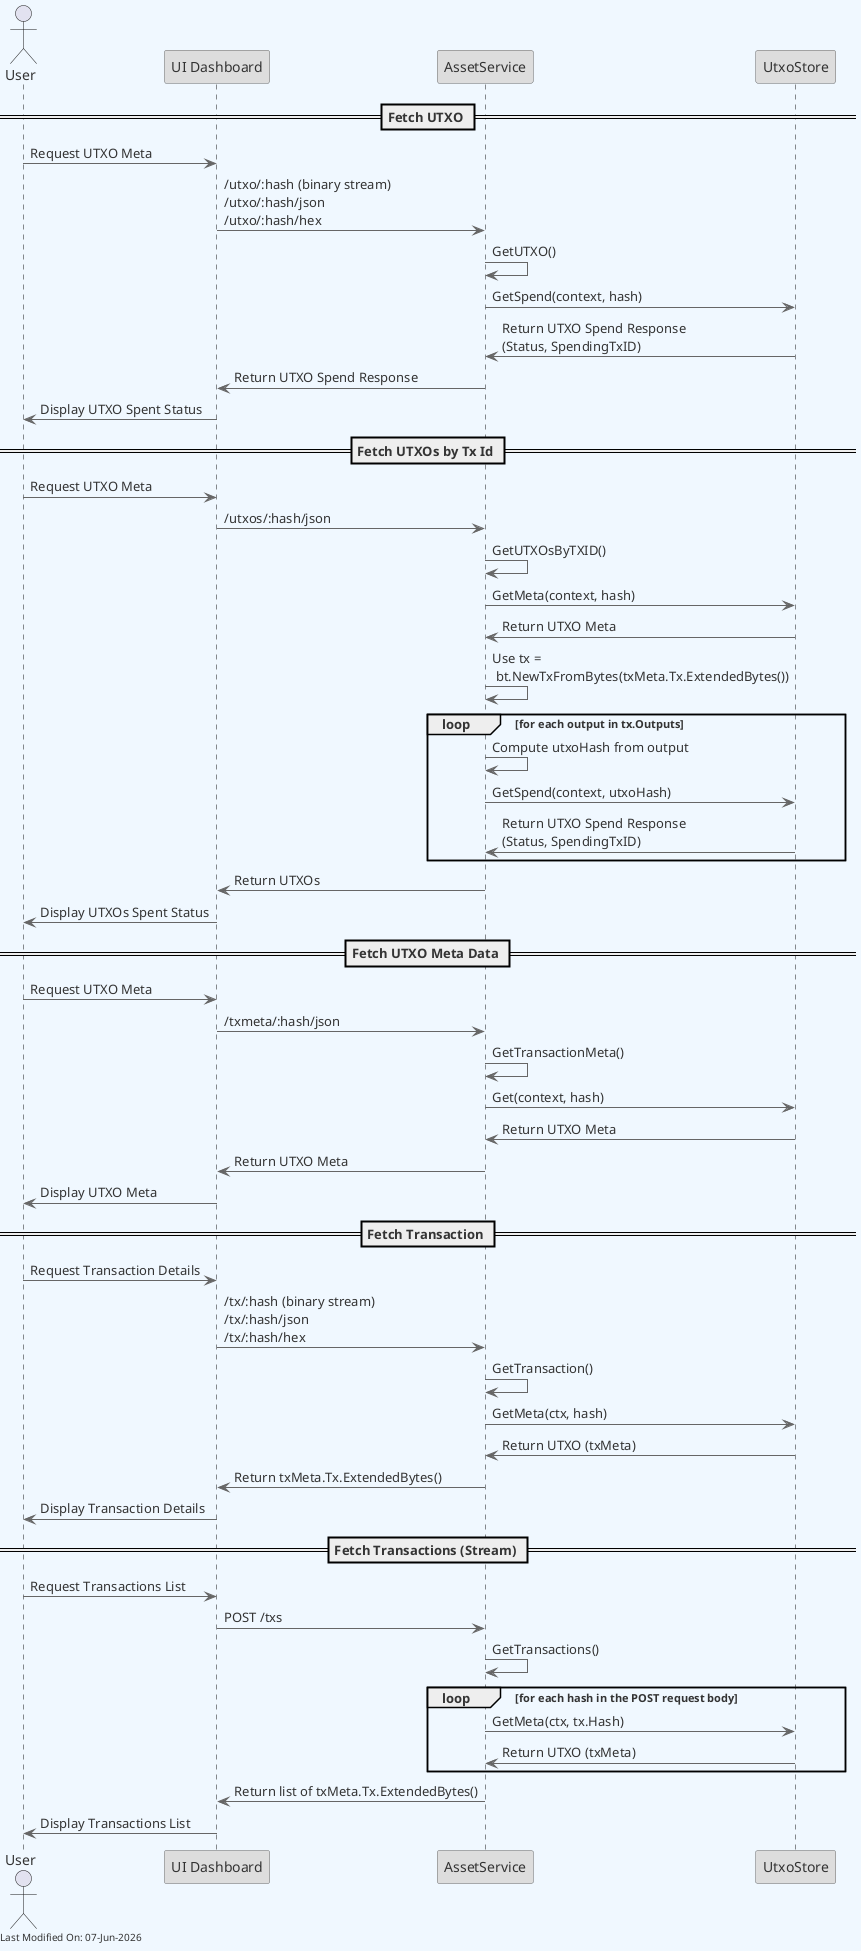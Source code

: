 @startuml
skinparam backgroundColor #F0F8FF
skinparam defaultFontColor #333333
skinparam arrowColor #666666

' Define borders for all elements
skinparam entity {
  BorderColor #666666
  BackgroundColor #DDDDDD
}

skinparam control {
  BorderColor #666666
  BackgroundColor #DDDDDD
}

skinparam participant {
  BorderColor #666666
  BackgroundColor #DDDDDD
}



actor User as "User"
participant "UI Dashboard" as UIDashboard
participant "AssetService" as AssetService
participant "UtxoStore" as UtxoStore

== Fetch UTXO ==
User -> UIDashboard: Request UTXO Meta
UIDashboard -> AssetService: /utxo/:hash (binary stream)\n/utxo/:hash/json\n/utxo/:hash/hex
AssetService -> AssetService: GetUTXO()
AssetService -> UtxoStore: GetSpend(context, hash)
UtxoStore -> AssetService: Return UTXO Spend Response\n(Status, SpendingTxID)
AssetService -> UIDashboard: Return UTXO Spend Response
UIDashboard -> User: Display UTXO Spent Status

== Fetch UTXOs by Tx Id ==
User -> UIDashboard: Request UTXO Meta
UIDashboard -> AssetService: /utxos/:hash/json
AssetService -> AssetService: GetUTXOsByTXID()
AssetService -> UtxoStore: GetMeta(context, hash)
UtxoStore -> AssetService: Return UTXO Meta

AssetService -> AssetService: Use tx =\n bt.NewTxFromBytes(txMeta.Tx.ExtendedBytes())

loop for each output in tx.Outputs
    AssetService -> "AssetService": Compute utxoHash from output
    AssetService -> UtxoStore: GetSpend(context, utxoHash)
    UtxoStore -> AssetService: Return UTXO Spend Response\n(Status, SpendingTxID)
end

AssetService -> UIDashboard: Return UTXOs
UIDashboard -> User: Display UTXOs Spent Status

== Fetch UTXO Meta Data ==
User -> UIDashboard: Request UTXO Meta
UIDashboard -> AssetService: /txmeta/:hash/json
AssetService -> AssetService: GetTransactionMeta()
AssetService -> UtxoStore: Get(context, hash)
UtxoStore -> AssetService: Return UTXO Meta
AssetService -> UIDashboard: Return UTXO Meta
UIDashboard -> User: Display UTXO Meta


== Fetch Transaction ==
User -> UIDashboard: Request Transaction Details
UIDashboard -> AssetService: /tx/:hash (binary stream)\n/tx/:hash/json\n/tx/:hash/hex
AssetService -> AssetService: GetTransaction()
AssetService -> UtxoStore: GetMeta(ctx, hash)
UtxoStore -> AssetService: Return UTXO (txMeta)
AssetService -> UIDashboard: Return txMeta.Tx.ExtendedBytes()
UIDashboard -> User: Display Transaction Details

== Fetch Transactions (Stream) ==
User -> UIDashboard: Request Transactions List
UIDashboard -> AssetService: POST /txs
AssetService -> AssetService: GetTransactions()
loop for each hash in the POST request body
    AssetService -> UtxoStore: GetMeta(ctx, tx.Hash)
    UtxoStore -> AssetService: Return UTXO (txMeta)
end
AssetService -> UIDashboard: Return list of txMeta.Tx.ExtendedBytes()
UIDashboard -> User: Display Transactions List

left footer Last Modified On: %date("dd-MMM-yyyy")

@enduml
